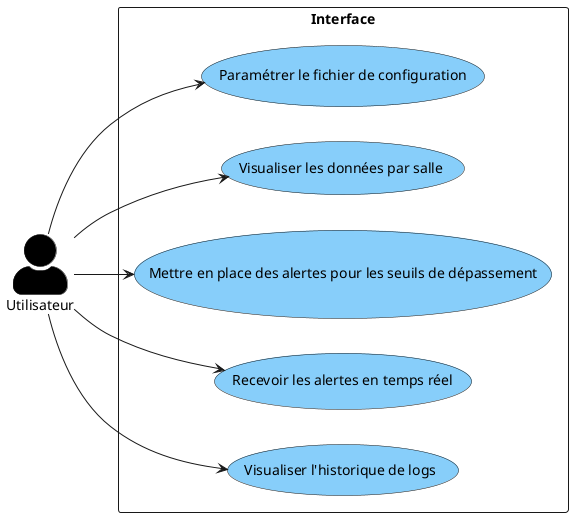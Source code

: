 @startuml
skinparam actorStyle awesome
left to right direction
actor Utilisateur as "Utilisateur" #black

rectangle "Interface" {
usecase "Paramétrer le fichier de configuration" as fileConfig #LightSkyBlue
usecase "Visualiser les données par salle" as showByRoom #LightSkyBlue
usecase "Mettre en place des alertes pour les seuils de dépassement" as setAlert #LightSkyBlue
usecase "Recevoir les alertes en temps réel" as getAlert #LightSkyBlue
usecase "Visualiser l'historique de logs" as getLogs #LightSkyBlue

Utilisateur --> fileConfig
Utilisateur --> showByRoom
Utilisateur --> setAlert
Utilisateur --> getAlert
Utilisateur --> getLogs
}

@enduml